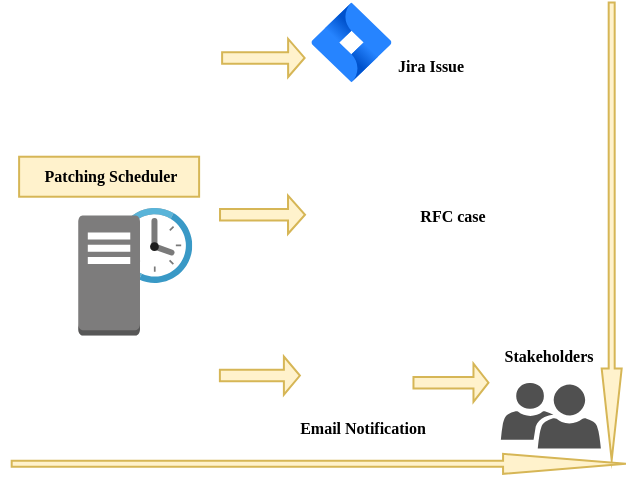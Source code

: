 <mxfile version="13.3.0" type="device"><diagram id="YSRhZVlOi2ddKnzTfW5y" name="Page-1"><mxGraphModel dx="486" dy="1418" grid="1" gridSize="10" guides="1" tooltips="1" connect="1" arrows="1" fold="1" page="1" pageScale="1" pageWidth="850" pageHeight="1100" math="0" shadow="0"><root><mxCell id="0"/><mxCell id="1" parent="0"/><mxCell id="fGkwMtVVreob3l_hDTM7-79" value="" style="shape=singleArrow;direction=south;whiteSpace=wrap;html=1;fontSize=8;fillColor=#fff2cc;strokeColor=#d6b656;rotation=-90;" vertex="1" parent="1"><mxGeometry x="122.16" y="-31.64" width="19.05" height="41.25" as="geometry"/></mxCell><mxCell id="fGkwMtVVreob3l_hDTM7-83" value="" style="shape=singleArrow;direction=south;whiteSpace=wrap;html=1;fontSize=8;fillColor=#fff2cc;strokeColor=#d6b656;rotation=0;" vertex="1" parent="1"><mxGeometry x="300.84" y="-38.75" width="10" height="228.75" as="geometry"/></mxCell><mxCell id="fGkwMtVVreob3l_hDTM7-84" value="" style="shape=singleArrow;direction=south;whiteSpace=wrap;html=1;fontSize=8;fillColor=#fff2cc;strokeColor=#d6b656;rotation=-90;" vertex="1" parent="1"><mxGeometry x="154.4" y="38.36" width="10" height="307.12" as="geometry"/></mxCell><mxCell id="fGkwMtVVreob3l_hDTM7-95" value="" style="aspect=fixed;html=1;points=[];align=center;image;fontSize=12;image=img/lib/mscae/Clock.svg;" vertex="1" parent="1"><mxGeometry x="58.63" y="63.99" width="37.5" height="37.5" as="geometry"/></mxCell><mxCell id="fGkwMtVVreob3l_hDTM7-96" value="" style="shape=image;html=1;verticalAlign=top;verticalLabelPosition=bottom;labelBackgroundColor=#ffffff;imageAspect=0;aspect=fixed;image=https://cdn0.iconfinder.com/data/icons/business-startup-10/50/69-128.png" vertex="1" parent="1"><mxGeometry y="68.48" width="58.63" height="58.63" as="geometry"/></mxCell><mxCell id="fGkwMtVVreob3l_hDTM7-97" value="" style="outlineConnect=0;dashed=0;verticalLabelPosition=bottom;verticalAlign=top;align=center;html=1;shape=mxgraph.aws3.traditional_server;fillColor=#7D7C7C;gradientColor=none;" vertex="1" parent="1"><mxGeometry x="39.12" y="67.79" width="30.88" height="60" as="geometry"/></mxCell><mxCell id="fGkwMtVVreob3l_hDTM7-98" value="Patching Scheduler" style="text;html=1;align=center;verticalAlign=middle;resizable=0;points=[];autosize=1;fontSize=8;fontFamily=Tahoma;fontStyle=1;fillColor=#fff2cc;strokeColor=#d6b656;" vertex="1" parent="1"><mxGeometry x="9.56" y="38.36" width="90" height="20" as="geometry"/></mxCell><mxCell id="fGkwMtVVreob3l_hDTM7-101" value="" style="shape=singleArrow;direction=south;whiteSpace=wrap;html=1;fontSize=8;fillColor=#fff2cc;strokeColor=#d6b656;rotation=-90;" vertex="1" parent="1"><mxGeometry x="121.74" y="46.11" width="19.05" height="42.5" as="geometry"/></mxCell><mxCell id="fGkwMtVVreob3l_hDTM7-102" value="" style="shape=singleArrow;direction=south;whiteSpace=wrap;html=1;fontSize=8;fillColor=#fff2cc;strokeColor=#d6b656;rotation=-90;" vertex="1" parent="1"><mxGeometry x="120.42" y="127.79" width="19.05" height="40" as="geometry"/></mxCell><mxCell id="fGkwMtVVreob3l_hDTM7-103" value="" style="image;image=img/lib/atlassian/Jira_Software_Logo.svg;fontFamily=Tahoma;fontSize=8;" vertex="1" parent="1"><mxGeometry x="155.72" y="-38.75" width="40" height="40" as="geometry"/></mxCell><mxCell id="fGkwMtVVreob3l_hDTM7-104" value="Jira Issue" style="text;html=1;align=center;verticalAlign=middle;resizable=0;points=[];autosize=1;fontSize=8;fontFamily=Tahoma;fontStyle=1" vertex="1" parent="1"><mxGeometry x="190.35" y="-17.5" width="50" height="20" as="geometry"/></mxCell><mxCell id="fGkwMtVVreob3l_hDTM7-108" value="" style="shape=image;html=1;verticalAlign=top;verticalLabelPosition=bottom;labelBackgroundColor=#ffffff;imageAspect=0;aspect=fixed;image=https://cdn4.iconfinder.com/data/icons/munich/32x32/issue.png;fontFamily=Tahoma;fontSize=8;" vertex="1" parent="1"><mxGeometry x="195.72" y="-38.75" width="20" height="20" as="geometry"/></mxCell><mxCell id="fGkwMtVVreob3l_hDTM7-109" value="" style="shape=image;html=1;verticalAlign=top;verticalLabelPosition=bottom;labelBackgroundColor=#ffffff;imageAspect=0;aspect=fixed;image=https://cdn3.iconfinder.com/data/icons/capsocial-round/500/Outlook-128.png;fontFamily=Tahoma;fontSize=8;" vertex="1" parent="1"><mxGeometry x="164.82" y="131.35" width="32.88" height="32.88" as="geometry"/></mxCell><mxCell id="fGkwMtVVreob3l_hDTM7-110" value="Email Notification" style="text;html=1;align=center;verticalAlign=middle;resizable=0;points=[];autosize=1;fontSize=8;fontFamily=Tahoma;fontStyle=1" vertex="1" parent="1"><mxGeometry x="136.26" y="164.23" width="90" height="20" as="geometry"/></mxCell><mxCell id="fGkwMtVVreob3l_hDTM7-111" value="" style="shape=singleArrow;direction=south;whiteSpace=wrap;html=1;fontSize=8;fillColor=#fff2cc;strokeColor=#d6b656;rotation=-90;" vertex="1" parent="1"><mxGeometry x="215.96" y="132.6" width="19.05" height="37.5" as="geometry"/></mxCell><mxCell id="fGkwMtVVreob3l_hDTM7-115" value="" style="pointerEvents=1;shadow=0;dashed=0;html=1;strokeColor=none;labelPosition=center;verticalLabelPosition=bottom;verticalAlign=top;align=center;fillColor=#505050;shape=mxgraph.mscae.intune.user_group;fontFamily=Tahoma;fontSize=8;" vertex="1" parent="1"><mxGeometry x="250.42" y="151.35" width="50" height="32.88" as="geometry"/></mxCell><mxCell id="fGkwMtVVreob3l_hDTM7-116" value="Stakeholders" style="text;html=1;align=center;verticalAlign=middle;resizable=0;points=[];autosize=1;fontSize=8;fontFamily=Tahoma;fontStyle=1" vertex="1" parent="1"><mxGeometry x="239.45" y="127.79" width="70" height="20" as="geometry"/></mxCell><mxCell id="fGkwMtVVreob3l_hDTM7-117" value="&lt;b&gt;RFC case&lt;/b&gt;" style="text;html=1;align=center;verticalAlign=middle;resizable=0;points=[];autosize=1;fontSize=8;fontFamily=Tahoma;" vertex="1" parent="1"><mxGeometry x="200.97" y="58.05" width="50" height="20" as="geometry"/></mxCell><mxCell id="fGkwMtVVreob3l_hDTM7-119" value="" style="shape=image;html=1;verticalAlign=top;verticalLabelPosition=bottom;labelBackgroundColor=#ffffff;imageAspect=0;aspect=fixed;image=https://cdn1.iconfinder.com/data/icons/google_jfk_icons_by_carlosjj/128/forms.png;fontFamily=Tahoma;fontSize=8;" vertex="1" parent="1"><mxGeometry x="152.74" y="38.36" width="58" height="58" as="geometry"/></mxCell></root></mxGraphModel></diagram></mxfile>